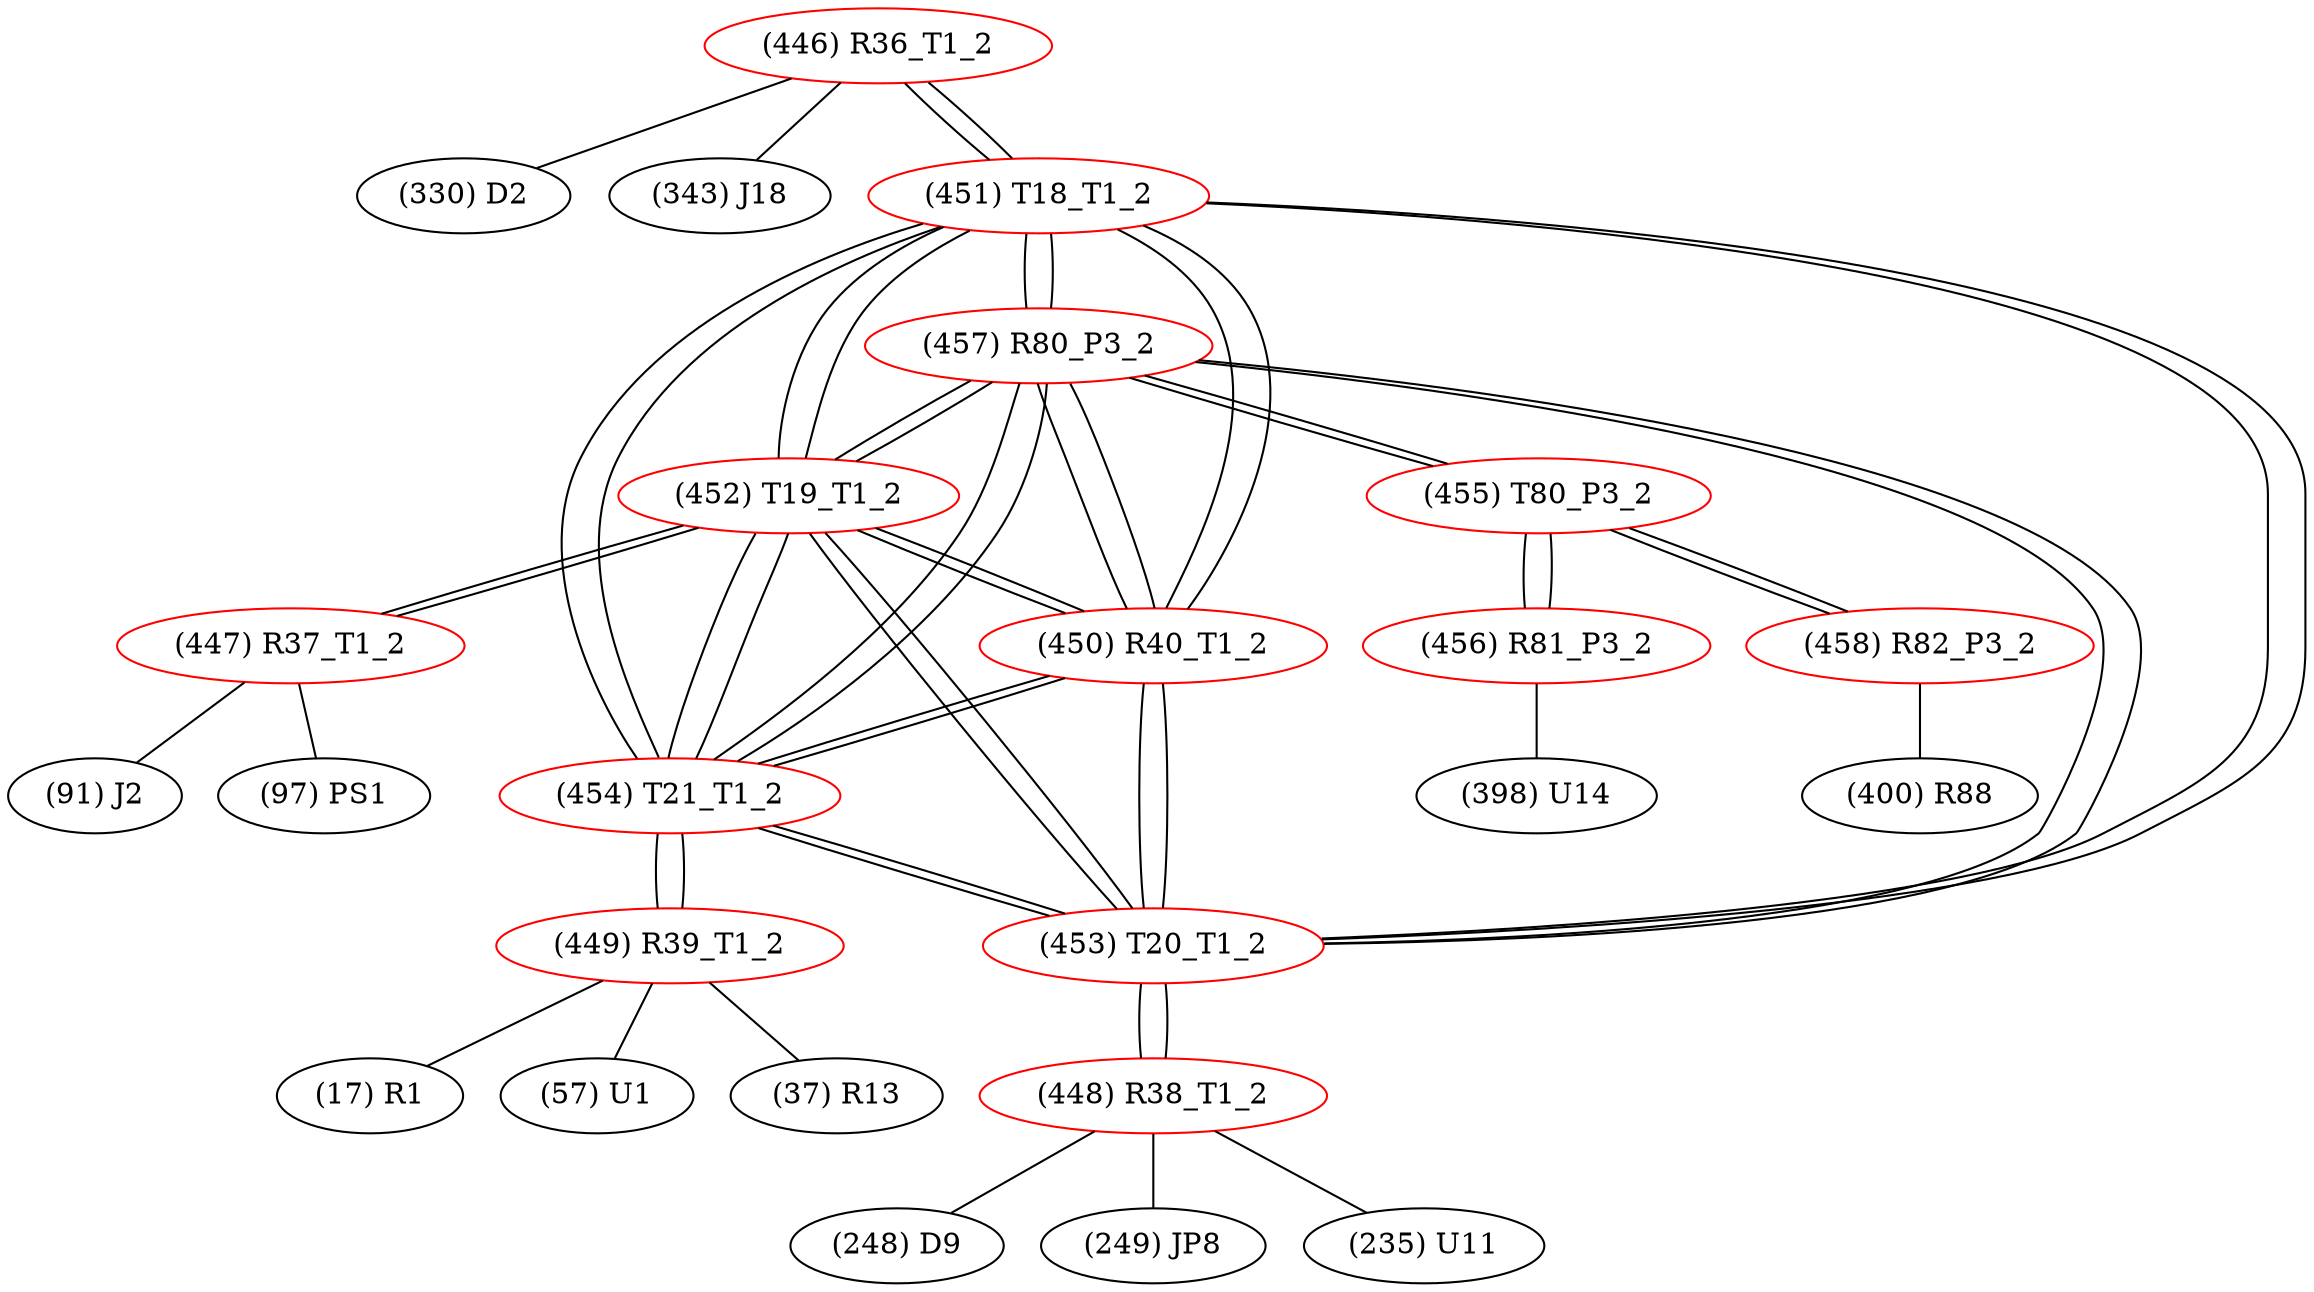 graph {
	446 [label="(446) R36_T1_2" color=red]
	330 [label="(330) D2"]
	343 [label="(343) J18"]
	451 [label="(451) T18_T1_2"]
	447 [label="(447) R37_T1_2" color=red]
	97 [label="(97) PS1"]
	91 [label="(91) J2"]
	452 [label="(452) T19_T1_2"]
	448 [label="(448) R38_T1_2" color=red]
	248 [label="(248) D9"]
	249 [label="(249) JP8"]
	235 [label="(235) U11"]
	453 [label="(453) T20_T1_2"]
	449 [label="(449) R39_T1_2" color=red]
	57 [label="(57) U1"]
	37 [label="(37) R13"]
	17 [label="(17) R1"]
	454 [label="(454) T21_T1_2"]
	450 [label="(450) R40_T1_2" color=red]
	457 [label="(457) R80_P3_2"]
	451 [label="(451) T18_T1_2"]
	454 [label="(454) T21_T1_2"]
	453 [label="(453) T20_T1_2"]
	452 [label="(452) T19_T1_2"]
	451 [label="(451) T18_T1_2" color=red]
	453 [label="(453) T20_T1_2"]
	452 [label="(452) T19_T1_2"]
	454 [label="(454) T21_T1_2"]
	446 [label="(446) R36_T1_2"]
	457 [label="(457) R80_P3_2"]
	450 [label="(450) R40_T1_2"]
	452 [label="(452) T19_T1_2" color=red]
	453 [label="(453) T20_T1_2"]
	451 [label="(451) T18_T1_2"]
	454 [label="(454) T21_T1_2"]
	447 [label="(447) R37_T1_2"]
	457 [label="(457) R80_P3_2"]
	450 [label="(450) R40_T1_2"]
	453 [label="(453) T20_T1_2" color=red]
	452 [label="(452) T19_T1_2"]
	451 [label="(451) T18_T1_2"]
	454 [label="(454) T21_T1_2"]
	448 [label="(448) R38_T1_2"]
	457 [label="(457) R80_P3_2"]
	450 [label="(450) R40_T1_2"]
	454 [label="(454) T21_T1_2" color=red]
	453 [label="(453) T20_T1_2"]
	452 [label="(452) T19_T1_2"]
	451 [label="(451) T18_T1_2"]
	449 [label="(449) R39_T1_2"]
	457 [label="(457) R80_P3_2"]
	450 [label="(450) R40_T1_2"]
	455 [label="(455) T80_P3_2" color=red]
	456 [label="(456) R81_P3_2"]
	458 [label="(458) R82_P3_2"]
	457 [label="(457) R80_P3_2"]
	456 [label="(456) R81_P3_2" color=red]
	398 [label="(398) U14"]
	455 [label="(455) T80_P3_2"]
	457 [label="(457) R80_P3_2" color=red]
	451 [label="(451) T18_T1_2"]
	454 [label="(454) T21_T1_2"]
	453 [label="(453) T20_T1_2"]
	452 [label="(452) T19_T1_2"]
	450 [label="(450) R40_T1_2"]
	455 [label="(455) T80_P3_2"]
	458 [label="(458) R82_P3_2" color=red]
	400 [label="(400) R88"]
	455 [label="(455) T80_P3_2"]
	446 -- 330
	446 -- 343
	446 -- 451
	447 -- 97
	447 -- 91
	447 -- 452
	448 -- 248
	448 -- 249
	448 -- 235
	448 -- 453
	449 -- 57
	449 -- 37
	449 -- 17
	449 -- 454
	450 -- 457
	450 -- 451
	450 -- 454
	450 -- 453
	450 -- 452
	451 -- 453
	451 -- 452
	451 -- 454
	451 -- 446
	451 -- 457
	451 -- 450
	452 -- 453
	452 -- 451
	452 -- 454
	452 -- 447
	452 -- 457
	452 -- 450
	453 -- 452
	453 -- 451
	453 -- 454
	453 -- 448
	453 -- 457
	453 -- 450
	454 -- 453
	454 -- 452
	454 -- 451
	454 -- 449
	454 -- 457
	454 -- 450
	455 -- 456
	455 -- 458
	455 -- 457
	456 -- 398
	456 -- 455
	457 -- 451
	457 -- 454
	457 -- 453
	457 -- 452
	457 -- 450
	457 -- 455
	458 -- 400
	458 -- 455
}